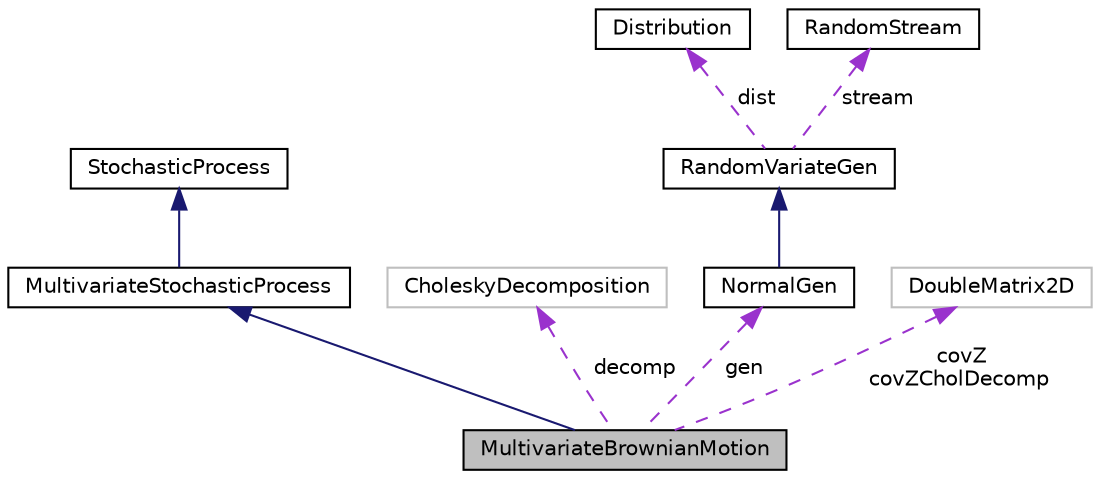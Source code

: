 digraph "MultivariateBrownianMotion"
{
 // INTERACTIVE_SVG=YES
  bgcolor="transparent";
  edge [fontname="Helvetica",fontsize="10",labelfontname="Helvetica",labelfontsize="10"];
  node [fontname="Helvetica",fontsize="10",shape=record];
  Node6 [label="MultivariateBrownianMotion",height=0.2,width=0.4,color="black", fillcolor="grey75", style="filled", fontcolor="black"];
  Node7 -> Node6 [dir="back",color="midnightblue",fontsize="10",style="solid",fontname="Helvetica"];
  Node7 [label="MultivariateStochasticProcess",height=0.2,width=0.4,color="black",URL="$d5/d45/classumontreal_1_1ssj_1_1stochprocess_1_1MultivariateStochasticProcess.html",tooltip="This class is a multivariate version of StochasticProcess where the process evolves in the -dimension..."];
  Node8 -> Node7 [dir="back",color="midnightblue",fontsize="10",style="solid",fontname="Helvetica"];
  Node8 [label="StochasticProcess",height=0.2,width=0.4,color="black",URL="$d9/d28/classumontreal_1_1ssj_1_1stochprocess_1_1StochasticProcess.html",tooltip="Abstract base class for a stochastic process  sampled (or observed) at a finite number of time points..."];
  Node9 -> Node6 [dir="back",color="darkorchid3",fontsize="10",style="dashed",label=" decomp" ,fontname="Helvetica"];
  Node9 [label="CholeskyDecomposition",height=0.2,width=0.4,color="grey75"];
  Node10 -> Node6 [dir="back",color="darkorchid3",fontsize="10",style="dashed",label=" gen" ,fontname="Helvetica"];
  Node10 [label="NormalGen",height=0.2,width=0.4,color="black",URL="$dd/d08/classumontreal_1_1ssj_1_1randvar_1_1NormalGen.html",tooltip="This class implements methods for generating random variates from the normal distribution ..."];
  Node11 -> Node10 [dir="back",color="midnightblue",fontsize="10",style="solid",fontname="Helvetica"];
  Node11 [label="RandomVariateGen",height=0.2,width=0.4,color="black",URL="$de/de0/classumontreal_1_1ssj_1_1randvar_1_1RandomVariateGen.html",tooltip="This is the base class for all random variate generators over the real line. "];
  Node12 -> Node11 [dir="back",color="darkorchid3",fontsize="10",style="dashed",label=" dist" ,fontname="Helvetica"];
  Node12 [label="Distribution",height=0.2,width=0.4,color="black",URL="$d6/dd2/interfaceumontreal_1_1ssj_1_1probdist_1_1Distribution.html",tooltip="This interface should be implemented by all classes supporting discrete and continuous distributions..."];
  Node13 -> Node11 [dir="back",color="darkorchid3",fontsize="10",style="dashed",label=" stream" ,fontname="Helvetica"];
  Node13 [label="RandomStream",height=0.2,width=0.4,color="black",URL="$d1/d7c/interfaceumontreal_1_1ssj_1_1rng_1_1RandomStream.html",tooltip="This interface defines the basic structures to handle multiple streams of uniform (pseudo)random numb..."];
  Node14 -> Node6 [dir="back",color="darkorchid3",fontsize="10",style="dashed",label=" covZ\ncovZCholDecomp" ,fontname="Helvetica"];
  Node14 [label="DoubleMatrix2D",height=0.2,width=0.4,color="grey75"];
}
